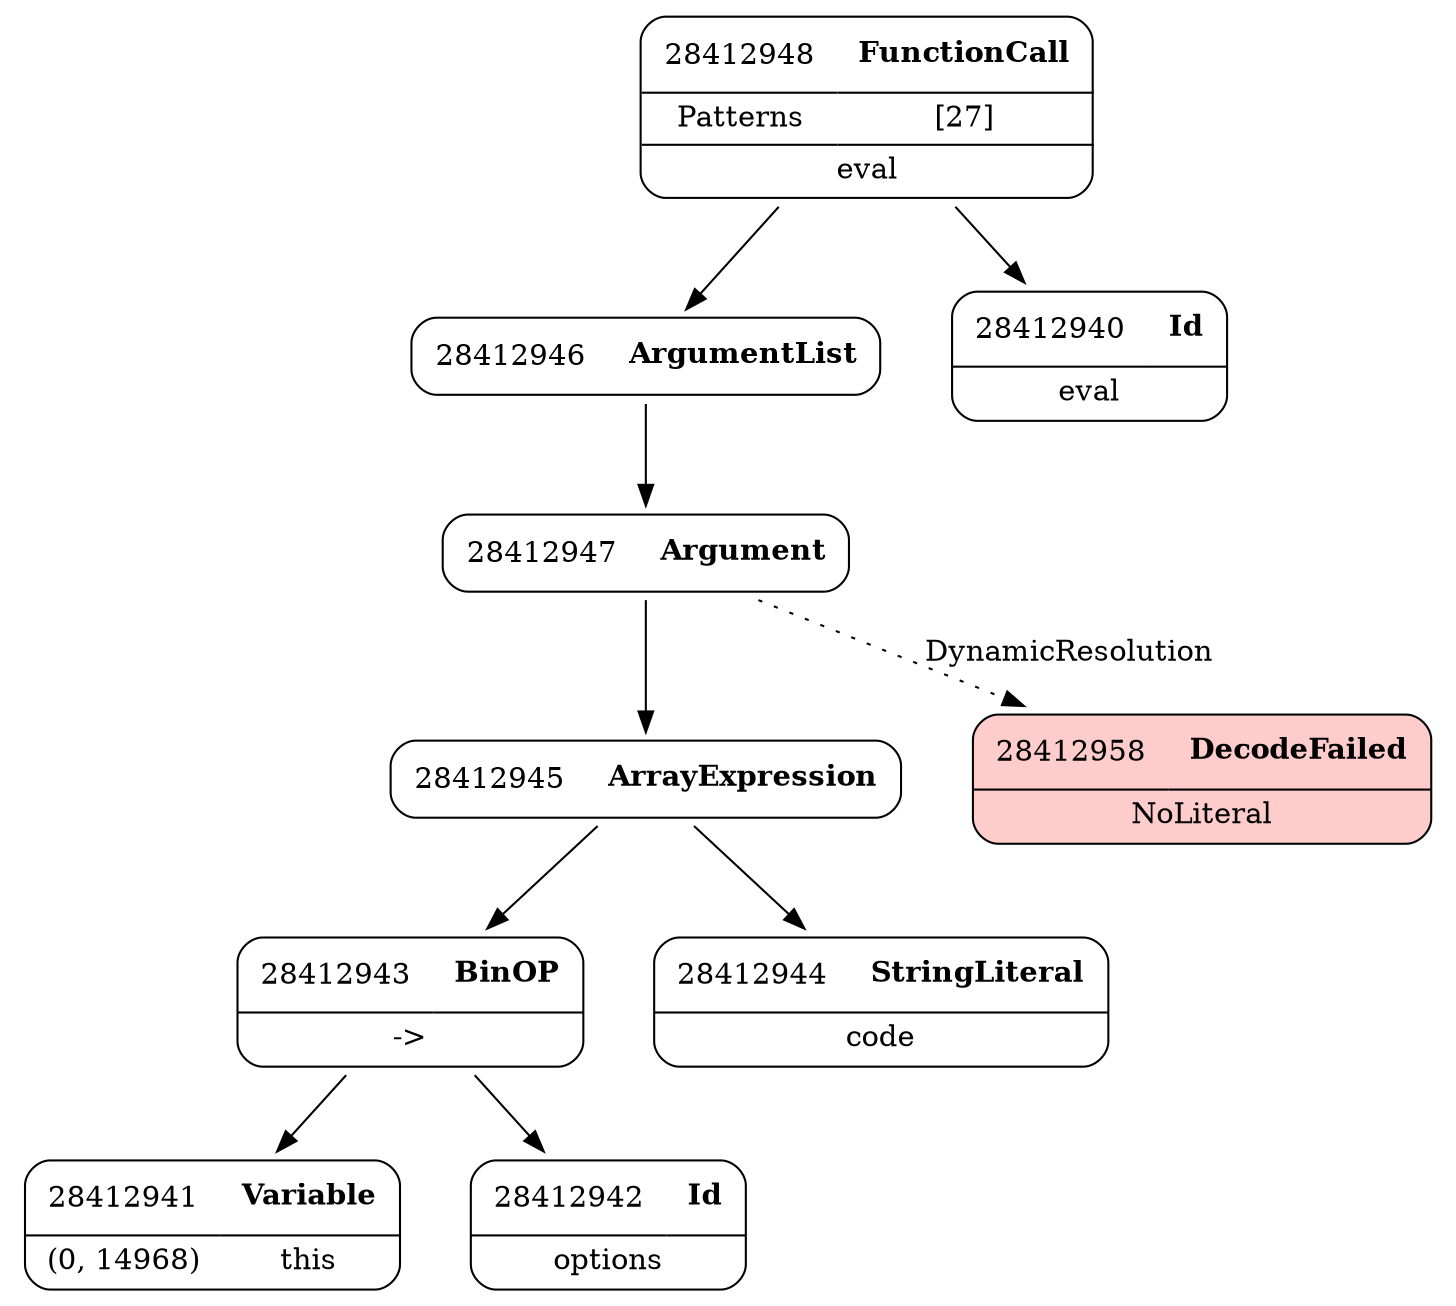 digraph ast {
node [shape=none];
28412945 [label=<<TABLE border='1' cellspacing='0' cellpadding='10' style='rounded' ><TR><TD border='0'>28412945</TD><TD border='0'><B>ArrayExpression</B></TD></TR></TABLE>>];
28412945 -> 28412943 [weight=2];
28412945 -> 28412944 [weight=2];
28412944 [label=<<TABLE border='1' cellspacing='0' cellpadding='10' style='rounded' ><TR><TD border='0'>28412944</TD><TD border='0'><B>StringLiteral</B></TD></TR><HR/><TR><TD border='0' cellpadding='5' colspan='2'>code</TD></TR></TABLE>>];
28412947 [label=<<TABLE border='1' cellspacing='0' cellpadding='10' style='rounded' ><TR><TD border='0'>28412947</TD><TD border='0'><B>Argument</B></TD></TR></TABLE>>];
28412947 -> 28412945 [weight=2];
28412947 -> 28412958 [style=dotted,label=DynamicResolution];
28412946 [label=<<TABLE border='1' cellspacing='0' cellpadding='10' style='rounded' ><TR><TD border='0'>28412946</TD><TD border='0'><B>ArgumentList</B></TD></TR></TABLE>>];
28412946 -> 28412947 [weight=2];
28412948 [label=<<TABLE border='1' cellspacing='0' cellpadding='10' style='rounded' ><TR><TD border='0'>28412948</TD><TD border='0'><B>FunctionCall</B></TD></TR><HR/><TR><TD border='0' cellpadding='5'>Patterns</TD><TD border='0' cellpadding='5'>[27]</TD></TR><HR/><TR><TD border='0' cellpadding='5' colspan='2'>eval</TD></TR></TABLE>>];
28412948 -> 28412940 [weight=2];
28412948 -> 28412946 [weight=2];
28412941 [label=<<TABLE border='1' cellspacing='0' cellpadding='10' style='rounded' ><TR><TD border='0'>28412941</TD><TD border='0'><B>Variable</B></TD></TR><HR/><TR><TD border='0' cellpadding='5'>(0, 14968)</TD><TD border='0' cellpadding='5'>this</TD></TR></TABLE>>];
28412940 [label=<<TABLE border='1' cellspacing='0' cellpadding='10' style='rounded' ><TR><TD border='0'>28412940</TD><TD border='0'><B>Id</B></TD></TR><HR/><TR><TD border='0' cellpadding='5' colspan='2'>eval</TD></TR></TABLE>>];
28412943 [label=<<TABLE border='1' cellspacing='0' cellpadding='10' style='rounded' ><TR><TD border='0'>28412943</TD><TD border='0'><B>BinOP</B></TD></TR><HR/><TR><TD border='0' cellpadding='5' colspan='2'>-&gt;</TD></TR></TABLE>>];
28412943 -> 28412941 [weight=2];
28412943 -> 28412942 [weight=2];
28412942 [label=<<TABLE border='1' cellspacing='0' cellpadding='10' style='rounded' ><TR><TD border='0'>28412942</TD><TD border='0'><B>Id</B></TD></TR><HR/><TR><TD border='0' cellpadding='5' colspan='2'>options</TD></TR></TABLE>>];
28412958 [label=<<TABLE border='1' cellspacing='0' cellpadding='10' style='rounded' bgcolor='#FFCCCC' ><TR><TD border='0'>28412958</TD><TD border='0'><B>DecodeFailed</B></TD></TR><HR/><TR><TD border='0' cellpadding='5' colspan='2'>NoLiteral</TD></TR></TABLE>>];
}

